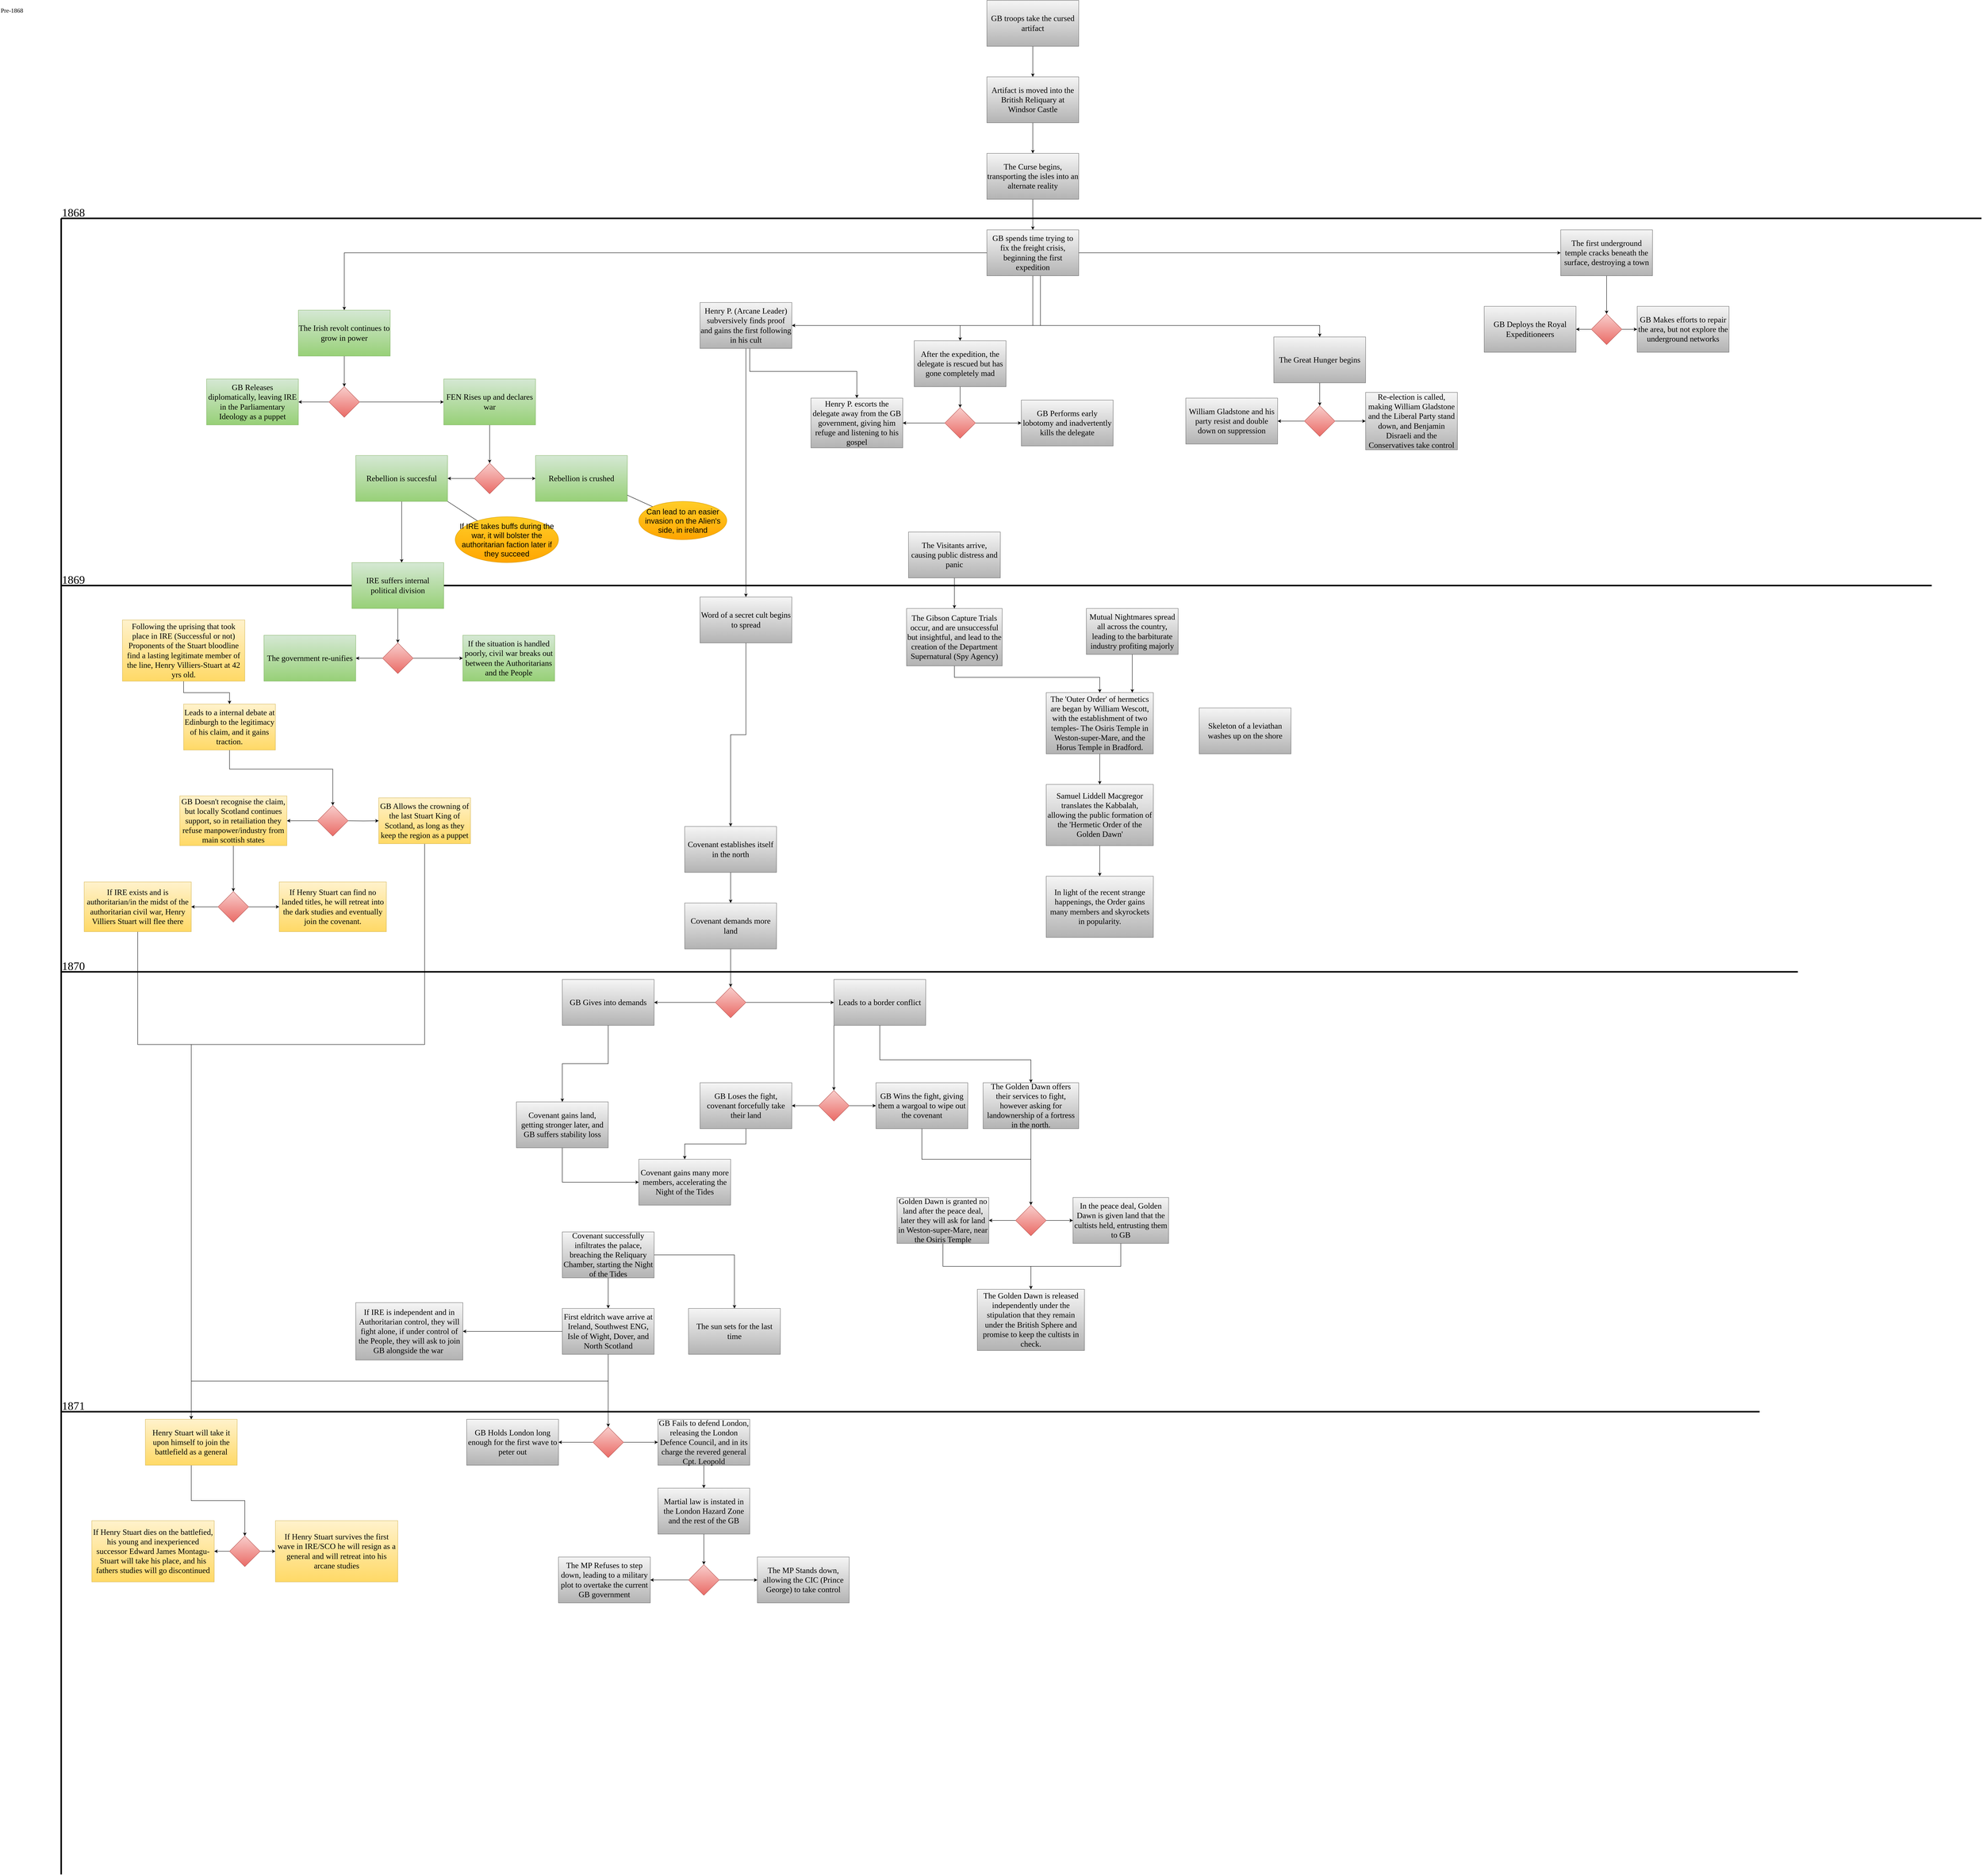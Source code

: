 <mxfile version="21.7.5" type="device">
  <diagram name="Page-1" id="dh63sKJWGFTGscZVSjrb">
    <mxGraphModel dx="2037" dy="1099" grid="1" gridSize="10" guides="1" tooltips="1" connect="1" arrows="1" fold="1" page="1" pageScale="1" pageWidth="2742" pageHeight="13300" math="0" shadow="0">
      <root>
        <mxCell id="0" />
        <mxCell id="1" parent="0" />
        <mxCell id="qRttPEpNi9v2t03d3xiU-3" style="edgeStyle=orthogonalEdgeStyle;rounded=0;orthogonalLoop=1;jettySize=auto;html=1;" parent="1" source="KVD7N7FeaowVRN1cu89I-1" target="qRttPEpNi9v2t03d3xiU-2" edge="1">
          <mxGeometry relative="1" as="geometry" />
        </mxCell>
        <mxCell id="KVD7N7FeaowVRN1cu89I-1" value="GB troops take the cursed artifact" style="rounded=0;whiteSpace=wrap;html=1;fillColor=#f5f5f5;gradientColor=#b3b3b3;strokeColor=#666666;fontFamily=Garamond;fontSize=21;" parent="1" vertex="1">
          <mxGeometry x="2660" y="70" width="240" height="120" as="geometry" />
        </mxCell>
        <mxCell id="KVD7N7FeaowVRN1cu89I-2" value="Pre-1868" style="text;html=1;strokeColor=none;fillColor=none;align=left;verticalAlign=top;whiteSpace=wrap;rounded=0;fontFamily=Garamond;fontSize=16;" parent="1" vertex="1">
          <mxGeometry x="80" y="80" width="80" height="40" as="geometry" />
        </mxCell>
        <mxCell id="qRttPEpNi9v2t03d3xiU-1" value="1868" style="text;html=1;strokeColor=none;fillColor=none;align=left;verticalAlign=top;whiteSpace=wrap;rounded=0;fontSize=30;fontFamily=Garamond;" parent="1" vertex="1">
          <mxGeometry x="240" y="600" width="80" height="40" as="geometry" />
        </mxCell>
        <mxCell id="qRttPEpNi9v2t03d3xiU-5" style="edgeStyle=orthogonalEdgeStyle;rounded=0;orthogonalLoop=1;jettySize=auto;html=1;" parent="1" source="qRttPEpNi9v2t03d3xiU-2" target="qRttPEpNi9v2t03d3xiU-4" edge="1">
          <mxGeometry relative="1" as="geometry" />
        </mxCell>
        <mxCell id="qRttPEpNi9v2t03d3xiU-2" value="Artifact is moved into the British Reliquary at Windsor Castle" style="rounded=0;whiteSpace=wrap;html=1;fillColor=#f5f5f5;gradientColor=#b3b3b3;strokeColor=#666666;fontFamily=Garamond;fontSize=21;" parent="1" vertex="1">
          <mxGeometry x="2660" y="270" width="240" height="120" as="geometry" />
        </mxCell>
        <mxCell id="qRttPEpNi9v2t03d3xiU-7" style="edgeStyle=orthogonalEdgeStyle;rounded=0;orthogonalLoop=1;jettySize=auto;html=1;" parent="1" source="qRttPEpNi9v2t03d3xiU-4" target="qRttPEpNi9v2t03d3xiU-6" edge="1">
          <mxGeometry relative="1" as="geometry" />
        </mxCell>
        <mxCell id="qRttPEpNi9v2t03d3xiU-4" value="The Curse begins, transporting the isles into an alternate reality" style="rounded=0;whiteSpace=wrap;html=1;fillColor=#f5f5f5;gradientColor=#b3b3b3;strokeColor=#666666;fontFamily=Garamond;fontSize=21;" parent="1" vertex="1">
          <mxGeometry x="2660" y="470" width="240" height="120" as="geometry" />
        </mxCell>
        <mxCell id="qRttPEpNi9v2t03d3xiU-9" style="edgeStyle=orthogonalEdgeStyle;rounded=0;orthogonalLoop=1;jettySize=auto;html=1;" parent="1" source="qRttPEpNi9v2t03d3xiU-6" target="qRttPEpNi9v2t03d3xiU-8" edge="1">
          <mxGeometry relative="1" as="geometry" />
        </mxCell>
        <mxCell id="qRttPEpNi9v2t03d3xiU-12" style="edgeStyle=orthogonalEdgeStyle;rounded=0;orthogonalLoop=1;jettySize=auto;html=1;" parent="1" source="qRttPEpNi9v2t03d3xiU-6" target="qRttPEpNi9v2t03d3xiU-11" edge="1">
          <mxGeometry relative="1" as="geometry" />
        </mxCell>
        <mxCell id="P2O7L1teCBfzodLQNDpv-1" style="edgeStyle=orthogonalEdgeStyle;rounded=0;orthogonalLoop=1;jettySize=auto;html=1;" parent="1" source="qRttPEpNi9v2t03d3xiU-6" target="sEKZSCvjfFUYKqFIliLz-56" edge="1">
          <mxGeometry relative="1" as="geometry">
            <Array as="points">
              <mxPoint x="2800" y="920" />
            </Array>
          </mxGeometry>
        </mxCell>
        <mxCell id="P2O7L1teCBfzodLQNDpv-43" style="edgeStyle=orthogonalEdgeStyle;rounded=0;orthogonalLoop=1;jettySize=auto;html=1;" parent="1" target="P2O7L1teCBfzodLQNDpv-40" edge="1">
          <mxGeometry relative="1" as="geometry">
            <mxPoint x="2720" y="790" as="sourcePoint" />
            <Array as="points">
              <mxPoint x="2800" y="790" />
              <mxPoint x="2800" y="920" />
              <mxPoint x="3530" y="920" />
            </Array>
          </mxGeometry>
        </mxCell>
        <mxCell id="8Nhp3FDwyoHqAJHhYkBi-23" style="edgeStyle=orthogonalEdgeStyle;rounded=0;orthogonalLoop=1;jettySize=auto;html=1;" parent="1" source="qRttPEpNi9v2t03d3xiU-6" target="P2O7L1teCBfzodLQNDpv-52" edge="1">
          <mxGeometry relative="1" as="geometry">
            <Array as="points">
              <mxPoint x="2780" y="920" />
              <mxPoint x="2590" y="920" />
            </Array>
          </mxGeometry>
        </mxCell>
        <mxCell id="qRttPEpNi9v2t03d3xiU-6" value="GB spends time trying to fix the freight crisis, beginning the first expedition" style="rounded=0;whiteSpace=wrap;html=1;fillColor=#f5f5f5;gradientColor=#b3b3b3;strokeColor=#666666;fontFamily=Garamond;fontSize=21;" parent="1" vertex="1">
          <mxGeometry x="2660" y="670" width="240" height="120" as="geometry" />
        </mxCell>
        <mxCell id="qRttPEpNi9v2t03d3xiU-16" style="edgeStyle=orthogonalEdgeStyle;rounded=0;orthogonalLoop=1;jettySize=auto;html=1;" parent="1" source="qRttPEpNi9v2t03d3xiU-8" target="qRttPEpNi9v2t03d3xiU-14" edge="1">
          <mxGeometry relative="1" as="geometry" />
        </mxCell>
        <mxCell id="qRttPEpNi9v2t03d3xiU-8" value="The first underground temple cracks beneath the surface, destroying a town" style="rounded=0;whiteSpace=wrap;html=1;fillColor=#f5f5f5;gradientColor=#b3b3b3;strokeColor=#666666;fontFamily=Garamond;fontSize=21;" parent="1" vertex="1">
          <mxGeometry x="4160" y="670" width="240" height="120" as="geometry" />
        </mxCell>
        <mxCell id="qRttPEpNi9v2t03d3xiU-20" style="edgeStyle=orthogonalEdgeStyle;rounded=0;orthogonalLoop=1;jettySize=auto;html=1;entryX=0.5;entryY=0;entryDx=0;entryDy=0;" parent="1" source="qRttPEpNi9v2t03d3xiU-11" target="sEKZSCvjfFUYKqFIliLz-1" edge="1">
          <mxGeometry relative="1" as="geometry">
            <mxPoint x="860" y="1080" as="targetPoint" />
            <Array as="points">
              <mxPoint x="980" y="1060" />
              <mxPoint x="980" y="1060" />
            </Array>
          </mxGeometry>
        </mxCell>
        <mxCell id="qRttPEpNi9v2t03d3xiU-11" value="The Irish revolt continues to grow in power" style="rounded=0;whiteSpace=wrap;html=1;fillColor=#d5e8d4;gradientColor=#97d077;strokeColor=#82b366;fontFamily=Garamond;fontSize=21;" parent="1" vertex="1">
          <mxGeometry x="860" y="880" width="240" height="120" as="geometry" />
        </mxCell>
        <mxCell id="qRttPEpNi9v2t03d3xiU-13" value="GB Deploys the Royal Expeditioneers" style="rounded=0;whiteSpace=wrap;html=1;fillColor=#f5f5f5;gradientColor=#b3b3b3;strokeColor=#666666;fontFamily=Garamond;fontSize=21;" parent="1" vertex="1">
          <mxGeometry x="3960" y="870" width="240" height="120" as="geometry" />
        </mxCell>
        <mxCell id="qRttPEpNi9v2t03d3xiU-15" style="edgeStyle=orthogonalEdgeStyle;rounded=0;orthogonalLoop=1;jettySize=auto;html=1;" parent="1" source="qRttPEpNi9v2t03d3xiU-14" target="qRttPEpNi9v2t03d3xiU-13" edge="1">
          <mxGeometry relative="1" as="geometry" />
        </mxCell>
        <mxCell id="qRttPEpNi9v2t03d3xiU-18" style="edgeStyle=orthogonalEdgeStyle;rounded=0;orthogonalLoop=1;jettySize=auto;html=1;" parent="1" source="qRttPEpNi9v2t03d3xiU-14" target="qRttPEpNi9v2t03d3xiU-17" edge="1">
          <mxGeometry relative="1" as="geometry" />
        </mxCell>
        <mxCell id="qRttPEpNi9v2t03d3xiU-14" value="" style="rhombus;whiteSpace=wrap;html=1;fillColor=#f8cecc;gradientColor=#ea6b66;strokeColor=#b85450;" parent="1" vertex="1">
          <mxGeometry x="4240" y="890" width="80" height="80" as="geometry" />
        </mxCell>
        <mxCell id="qRttPEpNi9v2t03d3xiU-17" value="GB Makes efforts to repair the area, but not explore the underground networks" style="rounded=0;whiteSpace=wrap;html=1;fillColor=#f5f5f5;gradientColor=#b3b3b3;strokeColor=#666666;fontFamily=Garamond;fontSize=21;" parent="1" vertex="1">
          <mxGeometry x="4360" y="870" width="240" height="120" as="geometry" />
        </mxCell>
        <mxCell id="sEKZSCvjfFUYKqFIliLz-5" style="edgeStyle=orthogonalEdgeStyle;rounded=0;orthogonalLoop=1;jettySize=auto;html=1;" parent="1" source="sEKZSCvjfFUYKqFIliLz-1" target="sEKZSCvjfFUYKqFIliLz-4" edge="1">
          <mxGeometry relative="1" as="geometry" />
        </mxCell>
        <mxCell id="sEKZSCvjfFUYKqFIliLz-51" style="edgeStyle=orthogonalEdgeStyle;rounded=0;orthogonalLoop=1;jettySize=auto;html=1;" parent="1" source="sEKZSCvjfFUYKqFIliLz-1" target="sEKZSCvjfFUYKqFIliLz-2" edge="1">
          <mxGeometry relative="1" as="geometry" />
        </mxCell>
        <mxCell id="sEKZSCvjfFUYKqFIliLz-1" value="" style="rhombus;whiteSpace=wrap;html=1;fillColor=#f8cecc;gradientColor=#ea6b66;strokeColor=#b85450;" parent="1" vertex="1">
          <mxGeometry x="940" y="1080" width="80" height="80" as="geometry" />
        </mxCell>
        <mxCell id="sEKZSCvjfFUYKqFIliLz-18" style="edgeStyle=orthogonalEdgeStyle;rounded=0;orthogonalLoop=1;jettySize=auto;html=1;" parent="1" source="sEKZSCvjfFUYKqFIliLz-2" target="sEKZSCvjfFUYKqFIliLz-17" edge="1">
          <mxGeometry relative="1" as="geometry" />
        </mxCell>
        <mxCell id="sEKZSCvjfFUYKqFIliLz-2" value="FEN Rises up and declares war" style="rounded=0;whiteSpace=wrap;html=1;fillColor=#d5e8d4;gradientColor=#97d077;strokeColor=#82b366;fontFamily=Garamond;fontSize=21;" parent="1" vertex="1">
          <mxGeometry x="1240" y="1060" width="240" height="120" as="geometry" />
        </mxCell>
        <mxCell id="sEKZSCvjfFUYKqFIliLz-4" value="GB Releases diplomatically, leaving IRE in the Parliamentary Ideology as a puppet" style="rounded=0;whiteSpace=wrap;html=1;fillColor=#d5e8d4;gradientColor=#97d077;strokeColor=#82b366;fontFamily=Garamond;fontSize=21;" parent="1" vertex="1">
          <mxGeometry x="620" y="1060" width="240" height="120" as="geometry" />
        </mxCell>
        <mxCell id="sEKZSCvjfFUYKqFIliLz-15" value="" style="endArrow=none;html=1;rounded=0;strokeWidth=4;" parent="1" edge="1">
          <mxGeometry width="50" height="50" relative="1" as="geometry">
            <mxPoint x="240" y="4970" as="sourcePoint" />
            <mxPoint x="240" y="640" as="targetPoint" />
          </mxGeometry>
        </mxCell>
        <mxCell id="sEKZSCvjfFUYKqFIliLz-16" value="" style="endArrow=none;html=1;rounded=0;strokeWidth=4;" parent="1" edge="1">
          <mxGeometry width="50" height="50" relative="1" as="geometry">
            <mxPoint x="5260" y="640" as="sourcePoint" />
            <mxPoint x="240" y="640" as="targetPoint" />
          </mxGeometry>
        </mxCell>
        <mxCell id="sEKZSCvjfFUYKqFIliLz-21" style="edgeStyle=orthogonalEdgeStyle;rounded=0;orthogonalLoop=1;jettySize=auto;html=1;entryX=1;entryY=0.5;entryDx=0;entryDy=0;" parent="1" source="sEKZSCvjfFUYKqFIliLz-17" target="sEKZSCvjfFUYKqFIliLz-19" edge="1">
          <mxGeometry relative="1" as="geometry" />
        </mxCell>
        <mxCell id="sEKZSCvjfFUYKqFIliLz-22" style="edgeStyle=orthogonalEdgeStyle;rounded=0;orthogonalLoop=1;jettySize=auto;html=1;" parent="1" source="sEKZSCvjfFUYKqFIliLz-17" target="sEKZSCvjfFUYKqFIliLz-20" edge="1">
          <mxGeometry relative="1" as="geometry" />
        </mxCell>
        <mxCell id="sEKZSCvjfFUYKqFIliLz-17" value="" style="rhombus;whiteSpace=wrap;html=1;fillColor=#f8cecc;gradientColor=#ea6b66;strokeColor=#b85450;" parent="1" vertex="1">
          <mxGeometry x="1320" y="1280" width="80" height="80" as="geometry" />
        </mxCell>
        <mxCell id="sEKZSCvjfFUYKqFIliLz-41" style="edgeStyle=orthogonalEdgeStyle;rounded=0;orthogonalLoop=1;jettySize=auto;html=1;" parent="1" source="sEKZSCvjfFUYKqFIliLz-19" target="sEKZSCvjfFUYKqFIliLz-38" edge="1">
          <mxGeometry relative="1" as="geometry">
            <Array as="points">
              <mxPoint x="1130" y="1490" />
              <mxPoint x="1130" y="1490" />
            </Array>
          </mxGeometry>
        </mxCell>
        <mxCell id="sEKZSCvjfFUYKqFIliLz-19" value="Rebellion is succesful" style="rounded=0;whiteSpace=wrap;html=1;fillColor=#d5e8d4;gradientColor=#97d077;strokeColor=#82b366;fontFamily=Garamond;fontSize=21;" parent="1" vertex="1">
          <mxGeometry x="1010" y="1260" width="240" height="120" as="geometry" />
        </mxCell>
        <mxCell id="sEKZSCvjfFUYKqFIliLz-20" value="Rebellion is crushed" style="rounded=0;whiteSpace=wrap;html=1;fillColor=#d5e8d4;gradientColor=#97d077;strokeColor=#82b366;fontFamily=Garamond;fontSize=21;" parent="1" vertex="1">
          <mxGeometry x="1480" y="1260" width="240" height="120" as="geometry" />
        </mxCell>
        <mxCell id="sEKZSCvjfFUYKqFIliLz-23" value="Can lead to an easier invasion on the Alien&#39;s side, in ireland" style="ellipse;whiteSpace=wrap;html=1;fillColor=#ffcd28;gradientColor=#ffa500;strokeColor=#d79b00;fontSize=20;" parent="1" vertex="1">
          <mxGeometry x="1750" y="1380" width="230" height="100" as="geometry" />
        </mxCell>
        <mxCell id="sEKZSCvjfFUYKqFIliLz-24" value="" style="endArrow=none;html=1;rounded=0;exitX=0.998;exitY=0.862;exitDx=0;exitDy=0;exitPerimeter=0;" parent="1" source="sEKZSCvjfFUYKqFIliLz-20" target="sEKZSCvjfFUYKqFIliLz-23" edge="1">
          <mxGeometry width="50" height="50" relative="1" as="geometry">
            <mxPoint x="1590" y="1500" as="sourcePoint" />
            <mxPoint x="1640" y="1450" as="targetPoint" />
          </mxGeometry>
        </mxCell>
        <mxCell id="sEKZSCvjfFUYKqFIliLz-25" value="1869" style="text;html=1;strokeColor=none;fillColor=none;align=left;verticalAlign=top;whiteSpace=wrap;rounded=0;fontSize=30;fontFamily=Garamond;" parent="1" vertex="1">
          <mxGeometry x="240" y="1560" width="80" height="40" as="geometry" />
        </mxCell>
        <mxCell id="sEKZSCvjfFUYKqFIliLz-27" value="" style="endArrow=none;html=1;rounded=0;strokeWidth=4;" parent="1" edge="1">
          <mxGeometry width="50" height="50" relative="1" as="geometry">
            <mxPoint x="5130" y="1600" as="sourcePoint" />
            <mxPoint x="240" y="1600" as="targetPoint" />
          </mxGeometry>
        </mxCell>
        <mxCell id="sEKZSCvjfFUYKqFIliLz-33" style="edgeStyle=orthogonalEdgeStyle;rounded=0;orthogonalLoop=1;jettySize=auto;html=1;" parent="1" source="sEKZSCvjfFUYKqFIliLz-28" target="sEKZSCvjfFUYKqFIliLz-32" edge="1">
          <mxGeometry relative="1" as="geometry" />
        </mxCell>
        <mxCell id="sEKZSCvjfFUYKqFIliLz-28" value="Covenant demands more land" style="rounded=0;whiteSpace=wrap;html=1;fillColor=#f5f5f5;gradientColor=#b3b3b3;strokeColor=#666666;fontFamily=Garamond;fontSize=21;" parent="1" vertex="1">
          <mxGeometry x="1870" y="2430" width="240" height="120" as="geometry" />
        </mxCell>
        <mxCell id="sEKZSCvjfFUYKqFIliLz-29" value="1870" style="text;html=1;strokeColor=none;fillColor=none;align=left;verticalAlign=top;whiteSpace=wrap;rounded=0;fontSize=30;fontFamily=Garamond;" parent="1" vertex="1">
          <mxGeometry x="240" y="2570" width="80" height="40" as="geometry" />
        </mxCell>
        <mxCell id="sEKZSCvjfFUYKqFIliLz-30" value="" style="endArrow=none;html=1;rounded=0;strokeWidth=4;" parent="1" edge="1">
          <mxGeometry width="50" height="50" relative="1" as="geometry">
            <mxPoint x="4780" y="2610" as="sourcePoint" />
            <mxPoint x="240" y="2610" as="targetPoint" />
          </mxGeometry>
        </mxCell>
        <mxCell id="sEKZSCvjfFUYKqFIliLz-35" style="edgeStyle=orthogonalEdgeStyle;rounded=0;orthogonalLoop=1;jettySize=auto;html=1;" parent="1" source="sEKZSCvjfFUYKqFIliLz-32" target="sEKZSCvjfFUYKqFIliLz-34" edge="1">
          <mxGeometry relative="1" as="geometry" />
        </mxCell>
        <mxCell id="P2O7L1teCBfzodLQNDpv-5" style="edgeStyle=orthogonalEdgeStyle;rounded=0;orthogonalLoop=1;jettySize=auto;html=1;" parent="1" source="sEKZSCvjfFUYKqFIliLz-32" target="P2O7L1teCBfzodLQNDpv-4" edge="1">
          <mxGeometry relative="1" as="geometry" />
        </mxCell>
        <mxCell id="sEKZSCvjfFUYKqFIliLz-32" value="" style="rhombus;whiteSpace=wrap;html=1;fillColor=#f8cecc;gradientColor=#ea6b66;strokeColor=#b85450;" parent="1" vertex="1">
          <mxGeometry x="1950" y="2650" width="80" height="80" as="geometry" />
        </mxCell>
        <mxCell id="P2O7L1teCBfzodLQNDpv-8" style="edgeStyle=orthogonalEdgeStyle;rounded=0;orthogonalLoop=1;jettySize=auto;html=1;" parent="1" source="sEKZSCvjfFUYKqFIliLz-34" target="P2O7L1teCBfzodLQNDpv-7" edge="1">
          <mxGeometry relative="1" as="geometry">
            <Array as="points">
              <mxPoint x="2260" y="2800" />
              <mxPoint x="2260" y="2800" />
            </Array>
          </mxGeometry>
        </mxCell>
        <mxCell id="8Nhp3FDwyoHqAJHhYkBi-10" style="edgeStyle=orthogonalEdgeStyle;rounded=0;orthogonalLoop=1;jettySize=auto;html=1;" parent="1" source="sEKZSCvjfFUYKqFIliLz-34" target="8Nhp3FDwyoHqAJHhYkBi-9" edge="1">
          <mxGeometry relative="1" as="geometry">
            <Array as="points">
              <mxPoint x="2380" y="2840" />
              <mxPoint x="2775" y="2840" />
            </Array>
          </mxGeometry>
        </mxCell>
        <mxCell id="sEKZSCvjfFUYKqFIliLz-34" value="Leads to a border conflict" style="rounded=0;whiteSpace=wrap;html=1;fillColor=#f5f5f5;gradientColor=#b3b3b3;strokeColor=#666666;fontFamily=Garamond;fontSize=21;" parent="1" vertex="1">
          <mxGeometry x="2260" y="2630" width="240" height="120" as="geometry" />
        </mxCell>
        <mxCell id="sEKZSCvjfFUYKqFIliLz-37" style="edgeStyle=orthogonalEdgeStyle;rounded=0;orthogonalLoop=1;jettySize=auto;html=1;" parent="1" source="sEKZSCvjfFUYKqFIliLz-36" target="sEKZSCvjfFUYKqFIliLz-28" edge="1">
          <mxGeometry relative="1" as="geometry" />
        </mxCell>
        <mxCell id="sEKZSCvjfFUYKqFIliLz-36" value="Covenant establishes itself in the north" style="rounded=0;whiteSpace=wrap;html=1;fillColor=#f5f5f5;gradientColor=#b3b3b3;strokeColor=#666666;fontFamily=Garamond;fontSize=21;" parent="1" vertex="1">
          <mxGeometry x="1870" y="2230" width="240" height="120" as="geometry" />
        </mxCell>
        <mxCell id="sEKZSCvjfFUYKqFIliLz-44" style="edgeStyle=orthogonalEdgeStyle;rounded=0;orthogonalLoop=1;jettySize=auto;html=1;entryX=0.5;entryY=0;entryDx=0;entryDy=0;" parent="1" source="sEKZSCvjfFUYKqFIliLz-38" target="sEKZSCvjfFUYKqFIliLz-48" edge="1">
          <mxGeometry relative="1" as="geometry">
            <mxPoint x="750" y="1460" as="targetPoint" />
          </mxGeometry>
        </mxCell>
        <mxCell id="sEKZSCvjfFUYKqFIliLz-38" value="IRE suffers internal political division" style="rounded=0;whiteSpace=wrap;html=1;fillColor=#d5e8d4;gradientColor=#97d077;strokeColor=#82b366;fontFamily=Garamond;fontSize=21;" parent="1" vertex="1">
          <mxGeometry x="1000" y="1540" width="240" height="120" as="geometry" />
        </mxCell>
        <mxCell id="sEKZSCvjfFUYKqFIliLz-46" value="If IRE takes buffs during the war, it will bolster the authoritarian faction later if they succeed" style="ellipse;whiteSpace=wrap;html=1;fillColor=#ffcd28;gradientColor=#ffa500;strokeColor=#d79b00;fontSize=20;" parent="1" vertex="1">
          <mxGeometry x="1270" y="1420" width="270" height="120" as="geometry" />
        </mxCell>
        <mxCell id="sEKZSCvjfFUYKqFIliLz-47" value="" style="endArrow=none;html=1;rounded=0;exitX=0.998;exitY=0.862;exitDx=0;exitDy=0;exitPerimeter=0;entryX=0.215;entryY=0.09;entryDx=0;entryDy=0;entryPerimeter=0;" parent="1" target="sEKZSCvjfFUYKqFIliLz-46" edge="1">
          <mxGeometry width="50" height="50" relative="1" as="geometry">
            <mxPoint x="1250" y="1380" as="sourcePoint" />
            <mxPoint x="1315" y="1411" as="targetPoint" />
          </mxGeometry>
        </mxCell>
        <mxCell id="sEKZSCvjfFUYKqFIliLz-52" style="edgeStyle=orthogonalEdgeStyle;rounded=0;orthogonalLoop=1;jettySize=auto;html=1;" parent="1" source="sEKZSCvjfFUYKqFIliLz-48" target="sEKZSCvjfFUYKqFIliLz-49" edge="1">
          <mxGeometry relative="1" as="geometry" />
        </mxCell>
        <mxCell id="sEKZSCvjfFUYKqFIliLz-55" style="edgeStyle=orthogonalEdgeStyle;rounded=0;orthogonalLoop=1;jettySize=auto;html=1;entryX=1;entryY=0.5;entryDx=0;entryDy=0;" parent="1" source="sEKZSCvjfFUYKqFIliLz-48" target="sEKZSCvjfFUYKqFIliLz-53" edge="1">
          <mxGeometry relative="1" as="geometry" />
        </mxCell>
        <mxCell id="sEKZSCvjfFUYKqFIliLz-48" value="" style="rhombus;whiteSpace=wrap;html=1;fillColor=#f8cecc;gradientColor=#ea6b66;strokeColor=#b85450;" parent="1" vertex="1">
          <mxGeometry x="1080" y="1750" width="80" height="80" as="geometry" />
        </mxCell>
        <mxCell id="sEKZSCvjfFUYKqFIliLz-49" value="If the situation is handled poorly, civil war breaks out between the Authoritarians and the People" style="rounded=0;whiteSpace=wrap;html=1;fillColor=#d5e8d4;gradientColor=#97d077;strokeColor=#82b366;fontFamily=Garamond;fontSize=21;" parent="1" vertex="1">
          <mxGeometry x="1290" y="1730" width="240" height="120" as="geometry" />
        </mxCell>
        <mxCell id="sEKZSCvjfFUYKqFIliLz-53" value="The government re-unifies" style="rounded=0;whiteSpace=wrap;html=1;fillColor=#d5e8d4;gradientColor=#97d077;strokeColor=#82b366;fontFamily=Garamond;fontSize=21;" parent="1" vertex="1">
          <mxGeometry x="770" y="1730" width="240" height="120" as="geometry" />
        </mxCell>
        <mxCell id="P2O7L1teCBfzodLQNDpv-3" style="edgeStyle=orthogonalEdgeStyle;rounded=0;orthogonalLoop=1;jettySize=auto;html=1;" parent="1" edge="1">
          <mxGeometry relative="1" as="geometry">
            <mxPoint x="3270" y="1120" as="sourcePoint" />
            <mxPoint x="3270" y="1210" as="targetPoint" />
          </mxGeometry>
        </mxCell>
        <mxCell id="P2O7L1teCBfzodLQNDpv-59" style="edgeStyle=orthogonalEdgeStyle;rounded=0;orthogonalLoop=1;jettySize=auto;html=1;entryX=0.5;entryY=0;entryDx=0;entryDy=0;" parent="1" source="sEKZSCvjfFUYKqFIliLz-56" target="P2O7L1teCBfzodLQNDpv-57" edge="1">
          <mxGeometry relative="1" as="geometry">
            <Array as="points">
              <mxPoint x="2040" y="1040" />
              <mxPoint x="2320" y="1040" />
            </Array>
          </mxGeometry>
        </mxCell>
        <mxCell id="8Nhp3FDwyoHqAJHhYkBi-25" style="edgeStyle=orthogonalEdgeStyle;rounded=0;orthogonalLoop=1;jettySize=auto;html=1;" parent="1" source="sEKZSCvjfFUYKqFIliLz-56" target="8Nhp3FDwyoHqAJHhYkBi-24" edge="1">
          <mxGeometry relative="1" as="geometry" />
        </mxCell>
        <mxCell id="sEKZSCvjfFUYKqFIliLz-56" value="Henry P. (Arcane Leader) subversively finds proof and gains the first following in his cult" style="rounded=0;whiteSpace=wrap;html=1;fillColor=#f5f5f5;gradientColor=#b3b3b3;strokeColor=#666666;fontFamily=Garamond;fontSize=21;" parent="1" vertex="1">
          <mxGeometry x="1910" y="860" width="240" height="120" as="geometry" />
        </mxCell>
        <mxCell id="P2O7L1teCBfzodLQNDpv-15" style="edgeStyle=orthogonalEdgeStyle;rounded=0;orthogonalLoop=1;jettySize=auto;html=1;" parent="1" source="P2O7L1teCBfzodLQNDpv-4" target="P2O7L1teCBfzodLQNDpv-6" edge="1">
          <mxGeometry relative="1" as="geometry" />
        </mxCell>
        <mxCell id="P2O7L1teCBfzodLQNDpv-4" value="GB Gives into demands" style="rounded=0;whiteSpace=wrap;html=1;fillColor=#f5f5f5;gradientColor=#b3b3b3;strokeColor=#666666;fontFamily=Garamond;fontSize=21;" parent="1" vertex="1">
          <mxGeometry x="1550" y="2630" width="240" height="120" as="geometry" />
        </mxCell>
        <mxCell id="P2O7L1teCBfzodLQNDpv-17" style="edgeStyle=orthogonalEdgeStyle;rounded=0;orthogonalLoop=1;jettySize=auto;html=1;" parent="1" source="P2O7L1teCBfzodLQNDpv-6" target="P2O7L1teCBfzodLQNDpv-16" edge="1">
          <mxGeometry relative="1" as="geometry">
            <Array as="points">
              <mxPoint x="1550" y="3160" />
            </Array>
          </mxGeometry>
        </mxCell>
        <mxCell id="P2O7L1teCBfzodLQNDpv-6" value="Covenant gains land, getting stronger later, and GB suffers stability loss" style="rounded=0;whiteSpace=wrap;html=1;fillColor=#f5f5f5;gradientColor=#b3b3b3;strokeColor=#666666;fontFamily=Garamond;fontSize=21;" parent="1" vertex="1">
          <mxGeometry x="1430" y="2950" width="240" height="120" as="geometry" />
        </mxCell>
        <mxCell id="P2O7L1teCBfzodLQNDpv-11" style="edgeStyle=orthogonalEdgeStyle;rounded=0;orthogonalLoop=1;jettySize=auto;html=1;" parent="1" source="P2O7L1teCBfzodLQNDpv-7" target="P2O7L1teCBfzodLQNDpv-10" edge="1">
          <mxGeometry relative="1" as="geometry" />
        </mxCell>
        <mxCell id="P2O7L1teCBfzodLQNDpv-12" style="edgeStyle=orthogonalEdgeStyle;rounded=0;orthogonalLoop=1;jettySize=auto;html=1;" parent="1" source="P2O7L1teCBfzodLQNDpv-7" target="P2O7L1teCBfzodLQNDpv-9" edge="1">
          <mxGeometry relative="1" as="geometry">
            <Array as="points">
              <mxPoint x="2350" y="2960" />
              <mxPoint x="2350" y="2960" />
            </Array>
          </mxGeometry>
        </mxCell>
        <mxCell id="P2O7L1teCBfzodLQNDpv-7" value="" style="rhombus;whiteSpace=wrap;html=1;fillColor=#f8cecc;gradientColor=#ea6b66;strokeColor=#b85450;" parent="1" vertex="1">
          <mxGeometry x="2220" y="2920" width="80" height="80" as="geometry" />
        </mxCell>
        <mxCell id="8Nhp3FDwyoHqAJHhYkBi-21" style="edgeStyle=orthogonalEdgeStyle;rounded=0;orthogonalLoop=1;jettySize=auto;html=1;" parent="1" source="P2O7L1teCBfzodLQNDpv-9" target="8Nhp3FDwyoHqAJHhYkBi-20" edge="1">
          <mxGeometry relative="1" as="geometry">
            <Array as="points">
              <mxPoint x="2490" y="3100" />
              <mxPoint x="2775" y="3100" />
            </Array>
          </mxGeometry>
        </mxCell>
        <mxCell id="P2O7L1teCBfzodLQNDpv-9" value="GB Wins the fight, giving them a wargoal to wipe out the covenant" style="rounded=0;whiteSpace=wrap;html=1;fillColor=#f5f5f5;gradientColor=#b3b3b3;strokeColor=#666666;fontFamily=Garamond;fontSize=21;" parent="1" vertex="1">
          <mxGeometry x="2370" y="2900" width="240" height="120" as="geometry" />
        </mxCell>
        <mxCell id="P2O7L1teCBfzodLQNDpv-18" style="edgeStyle=orthogonalEdgeStyle;rounded=0;orthogonalLoop=1;jettySize=auto;html=1;" parent="1" source="P2O7L1teCBfzodLQNDpv-10" target="P2O7L1teCBfzodLQNDpv-16" edge="1">
          <mxGeometry relative="1" as="geometry" />
        </mxCell>
        <mxCell id="P2O7L1teCBfzodLQNDpv-10" value="GB Loses the fight, covenant forcefully take their land" style="rounded=0;whiteSpace=wrap;html=1;fillColor=#f5f5f5;gradientColor=#b3b3b3;strokeColor=#666666;fontFamily=Garamond;fontSize=21;" parent="1" vertex="1">
          <mxGeometry x="1910" y="2900" width="240" height="120" as="geometry" />
        </mxCell>
        <mxCell id="P2O7L1teCBfzodLQNDpv-16" value="Covenant gains many more members, accelerating the Night of the Tides" style="rounded=0;whiteSpace=wrap;html=1;fillColor=#f5f5f5;gradientColor=#b3b3b3;strokeColor=#666666;fontFamily=Garamond;fontSize=21;" parent="1" vertex="1">
          <mxGeometry x="1750" y="3100" width="240" height="120" as="geometry" />
        </mxCell>
        <mxCell id="P2O7L1teCBfzodLQNDpv-21" style="edgeStyle=orthogonalEdgeStyle;rounded=0;orthogonalLoop=1;jettySize=auto;html=1;" parent="1" source="P2O7L1teCBfzodLQNDpv-19" target="P2O7L1teCBfzodLQNDpv-20" edge="1">
          <mxGeometry relative="1" as="geometry" />
        </mxCell>
        <mxCell id="P2O7L1teCBfzodLQNDpv-30" style="edgeStyle=orthogonalEdgeStyle;rounded=0;orthogonalLoop=1;jettySize=auto;html=1;" parent="1" source="P2O7L1teCBfzodLQNDpv-19" target="P2O7L1teCBfzodLQNDpv-29" edge="1">
          <mxGeometry relative="1" as="geometry" />
        </mxCell>
        <mxCell id="P2O7L1teCBfzodLQNDpv-19" value="Covenant successfully infiltrates the palace, breaching the Reliquary Chamber, starting the Night of the Tides" style="rounded=0;whiteSpace=wrap;html=1;fillColor=#f5f5f5;gradientColor=#b3b3b3;strokeColor=#666666;fontFamily=Garamond;fontSize=21;" parent="1" vertex="1">
          <mxGeometry x="1550" y="3290" width="240" height="120" as="geometry" />
        </mxCell>
        <mxCell id="P2O7L1teCBfzodLQNDpv-28" style="edgeStyle=orthogonalEdgeStyle;rounded=0;orthogonalLoop=1;jettySize=auto;html=1;" parent="1" source="P2O7L1teCBfzodLQNDpv-20" target="P2O7L1teCBfzodLQNDpv-26" edge="1">
          <mxGeometry relative="1" as="geometry" />
        </mxCell>
        <mxCell id="8Nhp3FDwyoHqAJHhYkBi-40" style="edgeStyle=orthogonalEdgeStyle;rounded=0;orthogonalLoop=1;jettySize=auto;html=1;" parent="1" source="P2O7L1teCBfzodLQNDpv-20" target="P2O7L1teCBfzodLQNDpv-35" edge="1">
          <mxGeometry relative="1" as="geometry" />
        </mxCell>
        <mxCell id="K99i4i_5tVR40hHeye9a-15" style="edgeStyle=orthogonalEdgeStyle;rounded=0;orthogonalLoop=1;jettySize=auto;html=1;" edge="1" parent="1" source="P2O7L1teCBfzodLQNDpv-20" target="K99i4i_5tVR40hHeye9a-11">
          <mxGeometry relative="1" as="geometry">
            <Array as="points">
              <mxPoint x="1670" y="3680" />
              <mxPoint x="580" y="3680" />
            </Array>
          </mxGeometry>
        </mxCell>
        <mxCell id="P2O7L1teCBfzodLQNDpv-20" value="First eldritch wave arrive at Ireland, Southwest ENG, Isle of Wight, Dover, and North Scotland" style="rounded=0;whiteSpace=wrap;html=1;fillColor=#f5f5f5;gradientColor=#b3b3b3;strokeColor=#666666;fontFamily=Garamond;fontSize=21;" parent="1" vertex="1">
          <mxGeometry x="1550" y="3490" width="240" height="120" as="geometry" />
        </mxCell>
        <mxCell id="P2O7L1teCBfzodLQNDpv-22" value="Skeleton of a leviathan washes up on the shore" style="rounded=0;whiteSpace=wrap;html=1;fillColor=#f5f5f5;gradientColor=#b3b3b3;strokeColor=#666666;fontFamily=Garamond;fontSize=21;" parent="1" vertex="1">
          <mxGeometry x="3215" y="1920" width="240" height="120" as="geometry" />
        </mxCell>
        <mxCell id="P2O7L1teCBfzodLQNDpv-24" value="1871" style="text;html=1;strokeColor=none;fillColor=none;align=left;verticalAlign=top;whiteSpace=wrap;rounded=0;fontSize=30;fontFamily=Garamond;" parent="1" vertex="1">
          <mxGeometry x="240" y="3720" width="80" height="40" as="geometry" />
        </mxCell>
        <mxCell id="P2O7L1teCBfzodLQNDpv-25" value="" style="endArrow=none;html=1;rounded=0;strokeWidth=4;" parent="1" edge="1">
          <mxGeometry width="50" height="50" relative="1" as="geometry">
            <mxPoint x="4680" y="3760" as="sourcePoint" />
            <mxPoint x="240" y="3760" as="targetPoint" />
          </mxGeometry>
        </mxCell>
        <mxCell id="P2O7L1teCBfzodLQNDpv-26" value="If IRE is independent and in Authoritarian control, they will fight alone, if under control of the People, they will ask to join GB alongside the war&amp;nbsp;" style="rounded=0;whiteSpace=wrap;html=1;fillColor=#f5f5f5;gradientColor=#b3b3b3;strokeColor=#666666;fontFamily=Garamond;fontSize=21;" parent="1" vertex="1">
          <mxGeometry x="1010" y="3475" width="280" height="150" as="geometry" />
        </mxCell>
        <mxCell id="P2O7L1teCBfzodLQNDpv-29" value="The sun sets for the last time" style="rounded=0;whiteSpace=wrap;html=1;fillColor=#f5f5f5;gradientColor=#b3b3b3;strokeColor=#666666;fontFamily=Garamond;fontSize=21;" parent="1" vertex="1">
          <mxGeometry x="1880" y="3490" width="240" height="120" as="geometry" />
        </mxCell>
        <mxCell id="8Nhp3FDwyoHqAJHhYkBi-33" style="edgeStyle=orthogonalEdgeStyle;rounded=0;orthogonalLoop=1;jettySize=auto;html=1;" parent="1" source="P2O7L1teCBfzodLQNDpv-32" target="P2O7L1teCBfzodLQNDpv-38" edge="1">
          <mxGeometry relative="1" as="geometry" />
        </mxCell>
        <mxCell id="P2O7L1teCBfzodLQNDpv-32" value="GB Fails to defend London, releasing the London Defence Council, and in its charge the revered general Cpt. Leopold" style="rounded=0;whiteSpace=wrap;html=1;fillColor=#f5f5f5;gradientColor=#b3b3b3;strokeColor=#666666;fontFamily=Garamond;fontSize=21;" parent="1" vertex="1">
          <mxGeometry x="1800" y="3780" width="240" height="120" as="geometry" />
        </mxCell>
        <mxCell id="P2O7L1teCBfzodLQNDpv-37" style="edgeStyle=orthogonalEdgeStyle;rounded=0;orthogonalLoop=1;jettySize=auto;html=1;" parent="1" source="P2O7L1teCBfzodLQNDpv-33" target="P2O7L1teCBfzodLQNDpv-36" edge="1">
          <mxGeometry relative="1" as="geometry" />
        </mxCell>
        <mxCell id="8Nhp3FDwyoHqAJHhYkBi-37" style="edgeStyle=orthogonalEdgeStyle;rounded=0;orthogonalLoop=1;jettySize=auto;html=1;" parent="1" source="P2O7L1teCBfzodLQNDpv-33" target="8Nhp3FDwyoHqAJHhYkBi-36" edge="1">
          <mxGeometry relative="1" as="geometry" />
        </mxCell>
        <mxCell id="P2O7L1teCBfzodLQNDpv-33" value="" style="rhombus;whiteSpace=wrap;html=1;fillColor=#f8cecc;gradientColor=#ea6b66;strokeColor=#b85450;" parent="1" vertex="1">
          <mxGeometry x="1880" y="4160" width="80" height="80" as="geometry" />
        </mxCell>
        <mxCell id="8Nhp3FDwyoHqAJHhYkBi-31" style="edgeStyle=orthogonalEdgeStyle;rounded=0;orthogonalLoop=1;jettySize=auto;html=1;" parent="1" source="P2O7L1teCBfzodLQNDpv-35" target="P2O7L1teCBfzodLQNDpv-32" edge="1">
          <mxGeometry relative="1" as="geometry" />
        </mxCell>
        <mxCell id="8Nhp3FDwyoHqAJHhYkBi-39" style="edgeStyle=orthogonalEdgeStyle;rounded=0;orthogonalLoop=1;jettySize=auto;html=1;" parent="1" source="P2O7L1teCBfzodLQNDpv-35" target="8Nhp3FDwyoHqAJHhYkBi-38" edge="1">
          <mxGeometry relative="1" as="geometry" />
        </mxCell>
        <mxCell id="P2O7L1teCBfzodLQNDpv-35" value="" style="rhombus;whiteSpace=wrap;html=1;fillColor=#f8cecc;gradientColor=#ea6b66;strokeColor=#b85450;" parent="1" vertex="1">
          <mxGeometry x="1630" y="3800" width="80" height="80" as="geometry" />
        </mxCell>
        <mxCell id="P2O7L1teCBfzodLQNDpv-36" value="The MP Stands down, allowing the CIC (Prince George) to take control" style="rounded=0;whiteSpace=wrap;html=1;fillColor=#f5f5f5;gradientColor=#b3b3b3;strokeColor=#666666;fontFamily=Garamond;fontSize=21;" parent="1" vertex="1">
          <mxGeometry x="2060" y="4140" width="240" height="120" as="geometry" />
        </mxCell>
        <mxCell id="8Nhp3FDwyoHqAJHhYkBi-35" style="edgeStyle=orthogonalEdgeStyle;rounded=0;orthogonalLoop=1;jettySize=auto;html=1;" parent="1" source="P2O7L1teCBfzodLQNDpv-38" target="P2O7L1teCBfzodLQNDpv-33" edge="1">
          <mxGeometry relative="1" as="geometry" />
        </mxCell>
        <mxCell id="P2O7L1teCBfzodLQNDpv-38" value="Martial law is instated in the London Hazard Zone and the rest of the GB" style="rounded=0;whiteSpace=wrap;html=1;fillColor=#f5f5f5;gradientColor=#b3b3b3;strokeColor=#666666;fontFamily=Garamond;fontSize=21;" parent="1" vertex="1">
          <mxGeometry x="1800" y="3960" width="240" height="120" as="geometry" />
        </mxCell>
        <mxCell id="P2O7L1teCBfzodLQNDpv-44" style="edgeStyle=orthogonalEdgeStyle;rounded=0;orthogonalLoop=1;jettySize=auto;html=1;" parent="1" source="P2O7L1teCBfzodLQNDpv-40" target="P2O7L1teCBfzodLQNDpv-41" edge="1">
          <mxGeometry relative="1" as="geometry" />
        </mxCell>
        <mxCell id="P2O7L1teCBfzodLQNDpv-40" value="The Great Hunger begins" style="rounded=0;whiteSpace=wrap;html=1;fillColor=#f5f5f5;gradientColor=#b3b3b3;strokeColor=#666666;fontFamily=Garamond;fontSize=21;" parent="1" vertex="1">
          <mxGeometry x="3410" y="950" width="240" height="120" as="geometry" />
        </mxCell>
        <mxCell id="P2O7L1teCBfzodLQNDpv-45" style="edgeStyle=orthogonalEdgeStyle;rounded=0;orthogonalLoop=1;jettySize=auto;html=1;" parent="1" source="P2O7L1teCBfzodLQNDpv-41" target="P2O7L1teCBfzodLQNDpv-42" edge="1">
          <mxGeometry relative="1" as="geometry" />
        </mxCell>
        <mxCell id="P2O7L1teCBfzodLQNDpv-47" style="edgeStyle=orthogonalEdgeStyle;rounded=0;orthogonalLoop=1;jettySize=auto;html=1;" parent="1" source="P2O7L1teCBfzodLQNDpv-41" target="P2O7L1teCBfzodLQNDpv-46" edge="1">
          <mxGeometry relative="1" as="geometry" />
        </mxCell>
        <mxCell id="P2O7L1teCBfzodLQNDpv-41" value="" style="rhombus;whiteSpace=wrap;html=1;fillColor=#f8cecc;gradientColor=#ea6b66;strokeColor=#b85450;" parent="1" vertex="1">
          <mxGeometry x="3490" y="1130" width="80" height="80" as="geometry" />
        </mxCell>
        <mxCell id="P2O7L1teCBfzodLQNDpv-42" value="Re-election is called, making William Gladstone and the Liberal Party stand down, and Benjamin Disraeli and the Conservatives take control" style="rounded=0;whiteSpace=wrap;html=1;fillColor=#f5f5f5;gradientColor=#b3b3b3;strokeColor=#666666;fontFamily=Garamond;fontSize=21;" parent="1" vertex="1">
          <mxGeometry x="3650" y="1095" width="240" height="150" as="geometry" />
        </mxCell>
        <mxCell id="P2O7L1teCBfzodLQNDpv-46" value="William Gladstone and his party resist and double down on suppression" style="rounded=0;whiteSpace=wrap;html=1;fillColor=#f5f5f5;gradientColor=#b3b3b3;strokeColor=#666666;fontFamily=Garamond;fontSize=21;" parent="1" vertex="1">
          <mxGeometry x="3180" y="1110" width="240" height="120" as="geometry" />
        </mxCell>
        <mxCell id="P2O7L1teCBfzodLQNDpv-50" style="edgeStyle=orthogonalEdgeStyle;rounded=0;orthogonalLoop=1;jettySize=auto;html=1;" parent="1" source="P2O7L1teCBfzodLQNDpv-48" target="P2O7L1teCBfzodLQNDpv-49" edge="1">
          <mxGeometry relative="1" as="geometry" />
        </mxCell>
        <mxCell id="P2O7L1teCBfzodLQNDpv-48" value="The Visitants arrive, causing public distress and panic" style="rounded=0;whiteSpace=wrap;html=1;fillColor=#f5f5f5;gradientColor=#b3b3b3;strokeColor=#666666;fontFamily=Garamond;fontSize=21;" parent="1" vertex="1">
          <mxGeometry x="2455" y="1460" width="240" height="120" as="geometry" />
        </mxCell>
        <mxCell id="8Nhp3FDwyoHqAJHhYkBi-5" style="edgeStyle=orthogonalEdgeStyle;rounded=0;orthogonalLoop=1;jettySize=auto;html=1;" parent="1" source="P2O7L1teCBfzodLQNDpv-49" target="8Nhp3FDwyoHqAJHhYkBi-4" edge="1">
          <mxGeometry relative="1" as="geometry">
            <Array as="points">
              <mxPoint x="2575" y="1840" />
              <mxPoint x="2955" y="1840" />
            </Array>
          </mxGeometry>
        </mxCell>
        <mxCell id="P2O7L1teCBfzodLQNDpv-49" value="The Gibson Capture Trials occur, and are unsuccessful but insightful, and lead to the creation of the Department Supernatural (Spy Agency)" style="rounded=0;whiteSpace=wrap;html=1;fillColor=#f5f5f5;gradientColor=#b3b3b3;strokeColor=#666666;fontFamily=Garamond;fontSize=21;" parent="1" vertex="1">
          <mxGeometry x="2450" y="1660" width="250" height="150" as="geometry" />
        </mxCell>
        <mxCell id="8Nhp3FDwyoHqAJHhYkBi-6" style="edgeStyle=orthogonalEdgeStyle;rounded=0;orthogonalLoop=1;jettySize=auto;html=1;" parent="1" source="P2O7L1teCBfzodLQNDpv-51" target="8Nhp3FDwyoHqAJHhYkBi-4" edge="1">
          <mxGeometry relative="1" as="geometry">
            <Array as="points">
              <mxPoint x="2935" y="1890" />
              <mxPoint x="2935" y="1890" />
            </Array>
          </mxGeometry>
        </mxCell>
        <mxCell id="P2O7L1teCBfzodLQNDpv-51" value="Mutual Nightmares spread all across the country, leading to the barbiturate industry profiting majorly" style="rounded=0;whiteSpace=wrap;html=1;fillColor=#f5f5f5;gradientColor=#b3b3b3;strokeColor=#666666;fontFamily=Garamond;fontSize=21;" parent="1" vertex="1">
          <mxGeometry x="2920" y="1660" width="240" height="120" as="geometry" />
        </mxCell>
        <mxCell id="P2O7L1teCBfzodLQNDpv-55" style="edgeStyle=orthogonalEdgeStyle;rounded=0;orthogonalLoop=1;jettySize=auto;html=1;" parent="1" source="P2O7L1teCBfzodLQNDpv-52" target="P2O7L1teCBfzodLQNDpv-53" edge="1">
          <mxGeometry relative="1" as="geometry" />
        </mxCell>
        <mxCell id="P2O7L1teCBfzodLQNDpv-52" value="After the expedition, the delegate is rescued but has gone completely mad" style="rounded=0;whiteSpace=wrap;html=1;fillColor=#f5f5f5;gradientColor=#b3b3b3;strokeColor=#666666;fontFamily=Garamond;fontSize=21;" parent="1" vertex="1">
          <mxGeometry x="2470" y="960" width="240" height="120" as="geometry" />
        </mxCell>
        <mxCell id="P2O7L1teCBfzodLQNDpv-56" style="edgeStyle=orthogonalEdgeStyle;rounded=0;orthogonalLoop=1;jettySize=auto;html=1;" parent="1" source="P2O7L1teCBfzodLQNDpv-53" target="P2O7L1teCBfzodLQNDpv-54" edge="1">
          <mxGeometry relative="1" as="geometry" />
        </mxCell>
        <mxCell id="P2O7L1teCBfzodLQNDpv-58" style="edgeStyle=orthogonalEdgeStyle;rounded=0;orthogonalLoop=1;jettySize=auto;html=1;" parent="1" source="P2O7L1teCBfzodLQNDpv-53" target="P2O7L1teCBfzodLQNDpv-57" edge="1">
          <mxGeometry relative="1" as="geometry" />
        </mxCell>
        <mxCell id="P2O7L1teCBfzodLQNDpv-53" value="" style="rhombus;whiteSpace=wrap;html=1;fillColor=#f8cecc;gradientColor=#ea6b66;strokeColor=#b85450;" parent="1" vertex="1">
          <mxGeometry x="2550" y="1135" width="80" height="80" as="geometry" />
        </mxCell>
        <mxCell id="P2O7L1teCBfzodLQNDpv-54" value="GB Performs early lobotomy and inadvertently kills the delegate" style="rounded=0;whiteSpace=wrap;html=1;fillColor=#f5f5f5;gradientColor=#b3b3b3;strokeColor=#666666;fontFamily=Garamond;fontSize=21;" parent="1" vertex="1">
          <mxGeometry x="2750" y="1115" width="240" height="120" as="geometry" />
        </mxCell>
        <mxCell id="P2O7L1teCBfzodLQNDpv-57" value="Henry P. escorts the delegate away from the GB government, giving him refuge and listening to his gospel" style="rounded=0;whiteSpace=wrap;html=1;fillColor=#f5f5f5;gradientColor=#b3b3b3;strokeColor=#666666;fontFamily=Garamond;fontSize=21;" parent="1" vertex="1">
          <mxGeometry x="2200" y="1110" width="240" height="130" as="geometry" />
        </mxCell>
        <mxCell id="P2O7L1teCBfzodLQNDpv-62" style="edgeStyle=orthogonalEdgeStyle;rounded=0;orthogonalLoop=1;jettySize=auto;html=1;" parent="1" source="P2O7L1teCBfzodLQNDpv-60" target="P2O7L1teCBfzodLQNDpv-61" edge="1">
          <mxGeometry relative="1" as="geometry" />
        </mxCell>
        <mxCell id="P2O7L1teCBfzodLQNDpv-60" value="Following the uprising that took place in IRE (Successful or not) Proponents of the Stuart bloodline find a lasting legitimate member of the line, Henry Villiers-Stuart at 42 yrs old." style="rounded=0;whiteSpace=wrap;html=1;fillColor=#fff2cc;gradientColor=#ffd966;strokeColor=#d6b656;fontFamily=Garamond;fontSize=21;" parent="1" vertex="1">
          <mxGeometry x="400" y="1690" width="320" height="160" as="geometry" />
        </mxCell>
        <mxCell id="P2O7L1teCBfzodLQNDpv-64" style="edgeStyle=orthogonalEdgeStyle;rounded=0;orthogonalLoop=1;jettySize=auto;html=1;entryX=0.5;entryY=0;entryDx=0;entryDy=0;" parent="1" source="P2O7L1teCBfzodLQNDpv-61" target="P2O7L1teCBfzodLQNDpv-65" edge="1">
          <mxGeometry relative="1" as="geometry">
            <mxPoint x="970" y="2190" as="targetPoint" />
            <Array as="points">
              <mxPoint x="680" y="2080" />
              <mxPoint x="950" y="2080" />
            </Array>
          </mxGeometry>
        </mxCell>
        <mxCell id="P2O7L1teCBfzodLQNDpv-61" value="Leads to a internal debate at Edinburgh to the legitimacy of his claim, and it gains traction." style="rounded=0;whiteSpace=wrap;html=1;fillColor=#fff2cc;gradientColor=#ffd966;strokeColor=#d6b656;fontFamily=Garamond;fontSize=21;" parent="1" vertex="1">
          <mxGeometry x="560" y="1910" width="240" height="120" as="geometry" />
        </mxCell>
        <mxCell id="P2O7L1teCBfzodLQNDpv-67" style="edgeStyle=orthogonalEdgeStyle;rounded=0;orthogonalLoop=1;jettySize=auto;html=1;" parent="1" target="P2O7L1teCBfzodLQNDpv-66" edge="1">
          <mxGeometry relative="1" as="geometry">
            <mxPoint x="990" y="2215" as="sourcePoint" />
          </mxGeometry>
        </mxCell>
        <mxCell id="P2O7L1teCBfzodLQNDpv-69" style="edgeStyle=orthogonalEdgeStyle;rounded=0;orthogonalLoop=1;jettySize=auto;html=1;" parent="1" source="P2O7L1teCBfzodLQNDpv-65" target="P2O7L1teCBfzodLQNDpv-68" edge="1">
          <mxGeometry relative="1" as="geometry" />
        </mxCell>
        <mxCell id="P2O7L1teCBfzodLQNDpv-65" value="" style="rhombus;whiteSpace=wrap;html=1;fillColor=#f8cecc;gradientColor=#ea6b66;strokeColor=#b85450;" parent="1" vertex="1">
          <mxGeometry x="910" y="2175" width="80" height="80" as="geometry" />
        </mxCell>
        <mxCell id="K99i4i_5tVR40hHeye9a-17" style="edgeStyle=orthogonalEdgeStyle;rounded=0;orthogonalLoop=1;jettySize=auto;html=1;" edge="1" parent="1" source="P2O7L1teCBfzodLQNDpv-66" target="K99i4i_5tVR40hHeye9a-11">
          <mxGeometry relative="1" as="geometry">
            <Array as="points">
              <mxPoint x="1190" y="2800" />
              <mxPoint x="580" y="2800" />
            </Array>
          </mxGeometry>
        </mxCell>
        <mxCell id="P2O7L1teCBfzodLQNDpv-66" value="GB Allows the crowning of the last Stuart King of Scotland, as long as they keep the region as a puppet" style="rounded=0;whiteSpace=wrap;html=1;fillColor=#fff2cc;gradientColor=#ffd966;strokeColor=#d6b656;fontFamily=Garamond;fontSize=21;" parent="1" vertex="1">
          <mxGeometry x="1070" y="2155" width="240" height="120" as="geometry" />
        </mxCell>
        <mxCell id="K99i4i_5tVR40hHeye9a-9" style="edgeStyle=orthogonalEdgeStyle;rounded=0;orthogonalLoop=1;jettySize=auto;html=1;" edge="1" parent="1" source="P2O7L1teCBfzodLQNDpv-68" target="K99i4i_5tVR40hHeye9a-4">
          <mxGeometry relative="1" as="geometry" />
        </mxCell>
        <mxCell id="P2O7L1teCBfzodLQNDpv-68" value="GB Doesn&#39;t recognise the claim, but locally Scotland continues support, so in retailiation they refuse manpower/industry from main scottish states" style="rounded=0;whiteSpace=wrap;html=1;fillColor=#fff2cc;gradientColor=#ffd966;strokeColor=#d6b656;fontFamily=Garamond;fontSize=21;" parent="1" vertex="1">
          <mxGeometry x="550" y="2150" width="280" height="130" as="geometry" />
        </mxCell>
        <mxCell id="K99i4i_5tVR40hHeye9a-18" style="edgeStyle=orthogonalEdgeStyle;rounded=0;orthogonalLoop=1;jettySize=auto;html=1;" edge="1" parent="1" source="8Nhp3FDwyoHqAJHhYkBi-1" target="K99i4i_5tVR40hHeye9a-11">
          <mxGeometry relative="1" as="geometry">
            <Array as="points">
              <mxPoint x="440" y="2800" />
              <mxPoint x="580" y="2800" />
            </Array>
          </mxGeometry>
        </mxCell>
        <mxCell id="8Nhp3FDwyoHqAJHhYkBi-1" value="If IRE exists and is authoritarian/in the midst of the authoritarian civil war, Henry Villiers Stuart will flee there" style="rounded=0;whiteSpace=wrap;html=1;fillColor=#fff2cc;gradientColor=#ffd966;strokeColor=#d6b656;fontFamily=Garamond;fontSize=21;" parent="1" vertex="1">
          <mxGeometry x="300" y="2375" width="280" height="130" as="geometry" />
        </mxCell>
        <mxCell id="8Nhp3FDwyoHqAJHhYkBi-8" style="edgeStyle=orthogonalEdgeStyle;rounded=0;orthogonalLoop=1;jettySize=auto;html=1;" parent="1" source="8Nhp3FDwyoHqAJHhYkBi-4" target="8Nhp3FDwyoHqAJHhYkBi-7" edge="1">
          <mxGeometry relative="1" as="geometry" />
        </mxCell>
        <mxCell id="8Nhp3FDwyoHqAJHhYkBi-4" value="The &#39;Outer Order&#39; of hermetics are began by William Wescott, with the establishment of two temples- The Osiris Temple in Weston-super-Mare, and the Horus Temple in Bradford." style="rounded=0;whiteSpace=wrap;html=1;fillColor=#f5f5f5;gradientColor=#b3b3b3;strokeColor=#666666;fontFamily=Garamond;fontSize=21;" parent="1" vertex="1">
          <mxGeometry x="2815" y="1880" width="280" height="160" as="geometry" />
        </mxCell>
        <mxCell id="8Nhp3FDwyoHqAJHhYkBi-13" style="edgeStyle=orthogonalEdgeStyle;rounded=0;orthogonalLoop=1;jettySize=auto;html=1;" parent="1" source="8Nhp3FDwyoHqAJHhYkBi-7" target="8Nhp3FDwyoHqAJHhYkBi-12" edge="1">
          <mxGeometry relative="1" as="geometry" />
        </mxCell>
        <mxCell id="8Nhp3FDwyoHqAJHhYkBi-7" value="Samuel Liddell Macgregor translates the Kabbalah, allowing the public formation of the &#39;Hermetic Order of the Golden Dawn&#39;" style="rounded=0;whiteSpace=wrap;html=1;fillColor=#f5f5f5;gradientColor=#b3b3b3;strokeColor=#666666;fontFamily=Garamond;fontSize=21;" parent="1" vertex="1">
          <mxGeometry x="2815" y="2120" width="280" height="160" as="geometry" />
        </mxCell>
        <mxCell id="8Nhp3FDwyoHqAJHhYkBi-22" style="edgeStyle=orthogonalEdgeStyle;rounded=0;orthogonalLoop=1;jettySize=auto;html=1;entryX=0.5;entryY=0;entryDx=0;entryDy=0;" parent="1" source="8Nhp3FDwyoHqAJHhYkBi-9" target="8Nhp3FDwyoHqAJHhYkBi-20" edge="1">
          <mxGeometry relative="1" as="geometry">
            <Array as="points">
              <mxPoint x="2775" y="3150" />
              <mxPoint x="2775" y="3150" />
            </Array>
          </mxGeometry>
        </mxCell>
        <mxCell id="8Nhp3FDwyoHqAJHhYkBi-9" value="The Golden Dawn offers their services to fight, however asking for landownership of a fortress in the north." style="rounded=0;whiteSpace=wrap;html=1;fillColor=#f5f5f5;gradientColor=#b3b3b3;strokeColor=#666666;fontFamily=Garamond;fontSize=21;" parent="1" vertex="1">
          <mxGeometry x="2650" y="2900" width="250" height="120" as="geometry" />
        </mxCell>
        <mxCell id="8Nhp3FDwyoHqAJHhYkBi-12" value="In light of the recent strange happenings, the Order gains many members and skyrockets in popularity." style="rounded=0;whiteSpace=wrap;html=1;fillColor=#f5f5f5;gradientColor=#b3b3b3;strokeColor=#666666;fontFamily=Garamond;fontSize=21;" parent="1" vertex="1">
          <mxGeometry x="2815" y="2360" width="280" height="160" as="geometry" />
        </mxCell>
        <mxCell id="8Nhp3FDwyoHqAJHhYkBi-15" value="The Golden Dawn is released independently under the stipulation that they remain under the British Sphere and promise to keep the cultists in check." style="rounded=0;whiteSpace=wrap;html=1;fillColor=#f5f5f5;gradientColor=#b3b3b3;strokeColor=#666666;fontFamily=Garamond;fontSize=21;" parent="1" vertex="1">
          <mxGeometry x="2635" y="3440" width="280" height="160" as="geometry" />
        </mxCell>
        <mxCell id="8Nhp3FDwyoHqAJHhYkBi-30" style="edgeStyle=orthogonalEdgeStyle;rounded=0;orthogonalLoop=1;jettySize=auto;html=1;" parent="1" source="8Nhp3FDwyoHqAJHhYkBi-18" target="8Nhp3FDwyoHqAJHhYkBi-15" edge="1">
          <mxGeometry relative="1" as="geometry" />
        </mxCell>
        <mxCell id="8Nhp3FDwyoHqAJHhYkBi-18" value="In the peace deal, Golden Dawn is given land that the cultists held, entrusting them to GB" style="rounded=0;whiteSpace=wrap;html=1;fillColor=#f5f5f5;gradientColor=#b3b3b3;strokeColor=#666666;fontFamily=Garamond;fontSize=21;" parent="1" vertex="1">
          <mxGeometry x="2885" y="3200" width="250" height="120" as="geometry" />
        </mxCell>
        <mxCell id="8Nhp3FDwyoHqAJHhYkBi-29" style="edgeStyle=orthogonalEdgeStyle;rounded=0;orthogonalLoop=1;jettySize=auto;html=1;" parent="1" source="8Nhp3FDwyoHqAJHhYkBi-19" target="8Nhp3FDwyoHqAJHhYkBi-15" edge="1">
          <mxGeometry relative="1" as="geometry" />
        </mxCell>
        <mxCell id="8Nhp3FDwyoHqAJHhYkBi-19" value="Golden Dawn is granted no land after the peace deal, later they will ask for land in Weston-super-Mare, near the Osiris Temple" style="rounded=0;whiteSpace=wrap;html=1;fillColor=#f5f5f5;gradientColor=#b3b3b3;strokeColor=#666666;fontFamily=Garamond;fontSize=21;" parent="1" vertex="1">
          <mxGeometry x="2425" y="3200" width="240" height="120" as="geometry" />
        </mxCell>
        <mxCell id="8Nhp3FDwyoHqAJHhYkBi-27" style="edgeStyle=orthogonalEdgeStyle;rounded=0;orthogonalLoop=1;jettySize=auto;html=1;" parent="1" source="8Nhp3FDwyoHqAJHhYkBi-20" target="8Nhp3FDwyoHqAJHhYkBi-18" edge="1">
          <mxGeometry relative="1" as="geometry" />
        </mxCell>
        <mxCell id="8Nhp3FDwyoHqAJHhYkBi-28" style="edgeStyle=orthogonalEdgeStyle;rounded=0;orthogonalLoop=1;jettySize=auto;html=1;" parent="1" source="8Nhp3FDwyoHqAJHhYkBi-20" target="8Nhp3FDwyoHqAJHhYkBi-19" edge="1">
          <mxGeometry relative="1" as="geometry" />
        </mxCell>
        <mxCell id="8Nhp3FDwyoHqAJHhYkBi-20" value="" style="rhombus;whiteSpace=wrap;html=1;fillColor=#f8cecc;gradientColor=#ea6b66;strokeColor=#b85450;" parent="1" vertex="1">
          <mxGeometry x="2735" y="3220" width="80" height="80" as="geometry" />
        </mxCell>
        <mxCell id="8Nhp3FDwyoHqAJHhYkBi-26" style="edgeStyle=orthogonalEdgeStyle;rounded=0;orthogonalLoop=1;jettySize=auto;html=1;" parent="1" source="8Nhp3FDwyoHqAJHhYkBi-24" target="sEKZSCvjfFUYKqFIliLz-36" edge="1">
          <mxGeometry relative="1" as="geometry" />
        </mxCell>
        <mxCell id="8Nhp3FDwyoHqAJHhYkBi-24" value="Word of a secret cult begins to spread" style="rounded=0;whiteSpace=wrap;html=1;fillColor=#f5f5f5;gradientColor=#b3b3b3;strokeColor=#666666;fontFamily=Garamond;fontSize=21;" parent="1" vertex="1">
          <mxGeometry x="1910" y="1630" width="240" height="120" as="geometry" />
        </mxCell>
        <mxCell id="8Nhp3FDwyoHqAJHhYkBi-36" value="The MP Refuses to step down, leading to a military plot to overtake the current GB government" style="rounded=0;whiteSpace=wrap;html=1;fillColor=#f5f5f5;gradientColor=#b3b3b3;strokeColor=#666666;fontFamily=Garamond;fontSize=21;" parent="1" vertex="1">
          <mxGeometry x="1540" y="4140" width="240" height="120" as="geometry" />
        </mxCell>
        <mxCell id="8Nhp3FDwyoHqAJHhYkBi-38" value="GB Holds London long enough for the first wave to peter out" style="rounded=0;whiteSpace=wrap;html=1;fillColor=#f5f5f5;gradientColor=#b3b3b3;strokeColor=#666666;fontFamily=Garamond;fontSize=21;" parent="1" vertex="1">
          <mxGeometry x="1300" y="3780" width="240" height="120" as="geometry" />
        </mxCell>
        <mxCell id="K99i4i_5tVR40hHeye9a-1" value="If Henry Stuart dies on the battlefied, his young and inexperienced successor&amp;nbsp;Edward James Montagu-Stuart will take his place, and his fathers studies will go discontinued" style="rounded=0;whiteSpace=wrap;html=1;fillColor=#fff2cc;gradientColor=#ffd966;strokeColor=#d6b656;fontFamily=Garamond;fontSize=21;" vertex="1" parent="1">
          <mxGeometry x="320" y="4045" width="320" height="160" as="geometry" />
        </mxCell>
        <mxCell id="K99i4i_5tVR40hHeye9a-6" style="edgeStyle=orthogonalEdgeStyle;rounded=0;orthogonalLoop=1;jettySize=auto;html=1;" edge="1" parent="1" source="K99i4i_5tVR40hHeye9a-4" target="8Nhp3FDwyoHqAJHhYkBi-1">
          <mxGeometry relative="1" as="geometry" />
        </mxCell>
        <mxCell id="K99i4i_5tVR40hHeye9a-8" style="edgeStyle=orthogonalEdgeStyle;rounded=0;orthogonalLoop=1;jettySize=auto;html=1;" edge="1" parent="1" source="K99i4i_5tVR40hHeye9a-4" target="K99i4i_5tVR40hHeye9a-7">
          <mxGeometry relative="1" as="geometry" />
        </mxCell>
        <mxCell id="K99i4i_5tVR40hHeye9a-4" value="" style="rhombus;whiteSpace=wrap;html=1;fillColor=#f8cecc;gradientColor=#ea6b66;strokeColor=#b85450;" vertex="1" parent="1">
          <mxGeometry x="650" y="2400" width="80" height="80" as="geometry" />
        </mxCell>
        <mxCell id="K99i4i_5tVR40hHeye9a-7" value="If Henry Stuart can find no landed titles, he will retreat into the dark studies and eventually join the covenant." style="rounded=0;whiteSpace=wrap;html=1;fillColor=#fff2cc;gradientColor=#ffd966;strokeColor=#d6b656;fontFamily=Garamond;fontSize=21;" vertex="1" parent="1">
          <mxGeometry x="810" y="2375" width="280" height="130" as="geometry" />
        </mxCell>
        <mxCell id="K99i4i_5tVR40hHeye9a-13" style="edgeStyle=orthogonalEdgeStyle;rounded=0;orthogonalLoop=1;jettySize=auto;html=1;entryX=0;entryY=0.5;entryDx=0;entryDy=0;" edge="1" parent="1" source="K99i4i_5tVR40hHeye9a-10" target="K99i4i_5tVR40hHeye9a-12">
          <mxGeometry relative="1" as="geometry" />
        </mxCell>
        <mxCell id="K99i4i_5tVR40hHeye9a-14" style="edgeStyle=orthogonalEdgeStyle;rounded=0;orthogonalLoop=1;jettySize=auto;html=1;entryX=1;entryY=0.5;entryDx=0;entryDy=0;" edge="1" parent="1" source="K99i4i_5tVR40hHeye9a-10" target="K99i4i_5tVR40hHeye9a-1">
          <mxGeometry relative="1" as="geometry" />
        </mxCell>
        <mxCell id="K99i4i_5tVR40hHeye9a-10" value="" style="rhombus;whiteSpace=wrap;html=1;fillColor=#f8cecc;gradientColor=#ea6b66;strokeColor=#b85450;" vertex="1" parent="1">
          <mxGeometry x="680" y="4085" width="80" height="80" as="geometry" />
        </mxCell>
        <mxCell id="K99i4i_5tVR40hHeye9a-21" style="edgeStyle=orthogonalEdgeStyle;rounded=0;orthogonalLoop=1;jettySize=auto;html=1;" edge="1" parent="1" source="K99i4i_5tVR40hHeye9a-11" target="K99i4i_5tVR40hHeye9a-10">
          <mxGeometry relative="1" as="geometry" />
        </mxCell>
        <mxCell id="K99i4i_5tVR40hHeye9a-11" value="Henry Stuart will take it upon himself to join the battlefield as a general" style="rounded=0;whiteSpace=wrap;html=1;fillColor=#fff2cc;gradientColor=#ffd966;strokeColor=#d6b656;fontFamily=Garamond;fontSize=21;" vertex="1" parent="1">
          <mxGeometry x="460" y="3780" width="240" height="120" as="geometry" />
        </mxCell>
        <mxCell id="K99i4i_5tVR40hHeye9a-12" value="If Henry Stuart survives the first wave in IRE/SCO he will resign as a general and will retreat into his arcane studies" style="rounded=0;whiteSpace=wrap;html=1;fillColor=#fff2cc;gradientColor=#ffd966;strokeColor=#d6b656;fontFamily=Garamond;fontSize=21;" vertex="1" parent="1">
          <mxGeometry x="800" y="4045" width="320" height="160" as="geometry" />
        </mxCell>
      </root>
    </mxGraphModel>
  </diagram>
</mxfile>

